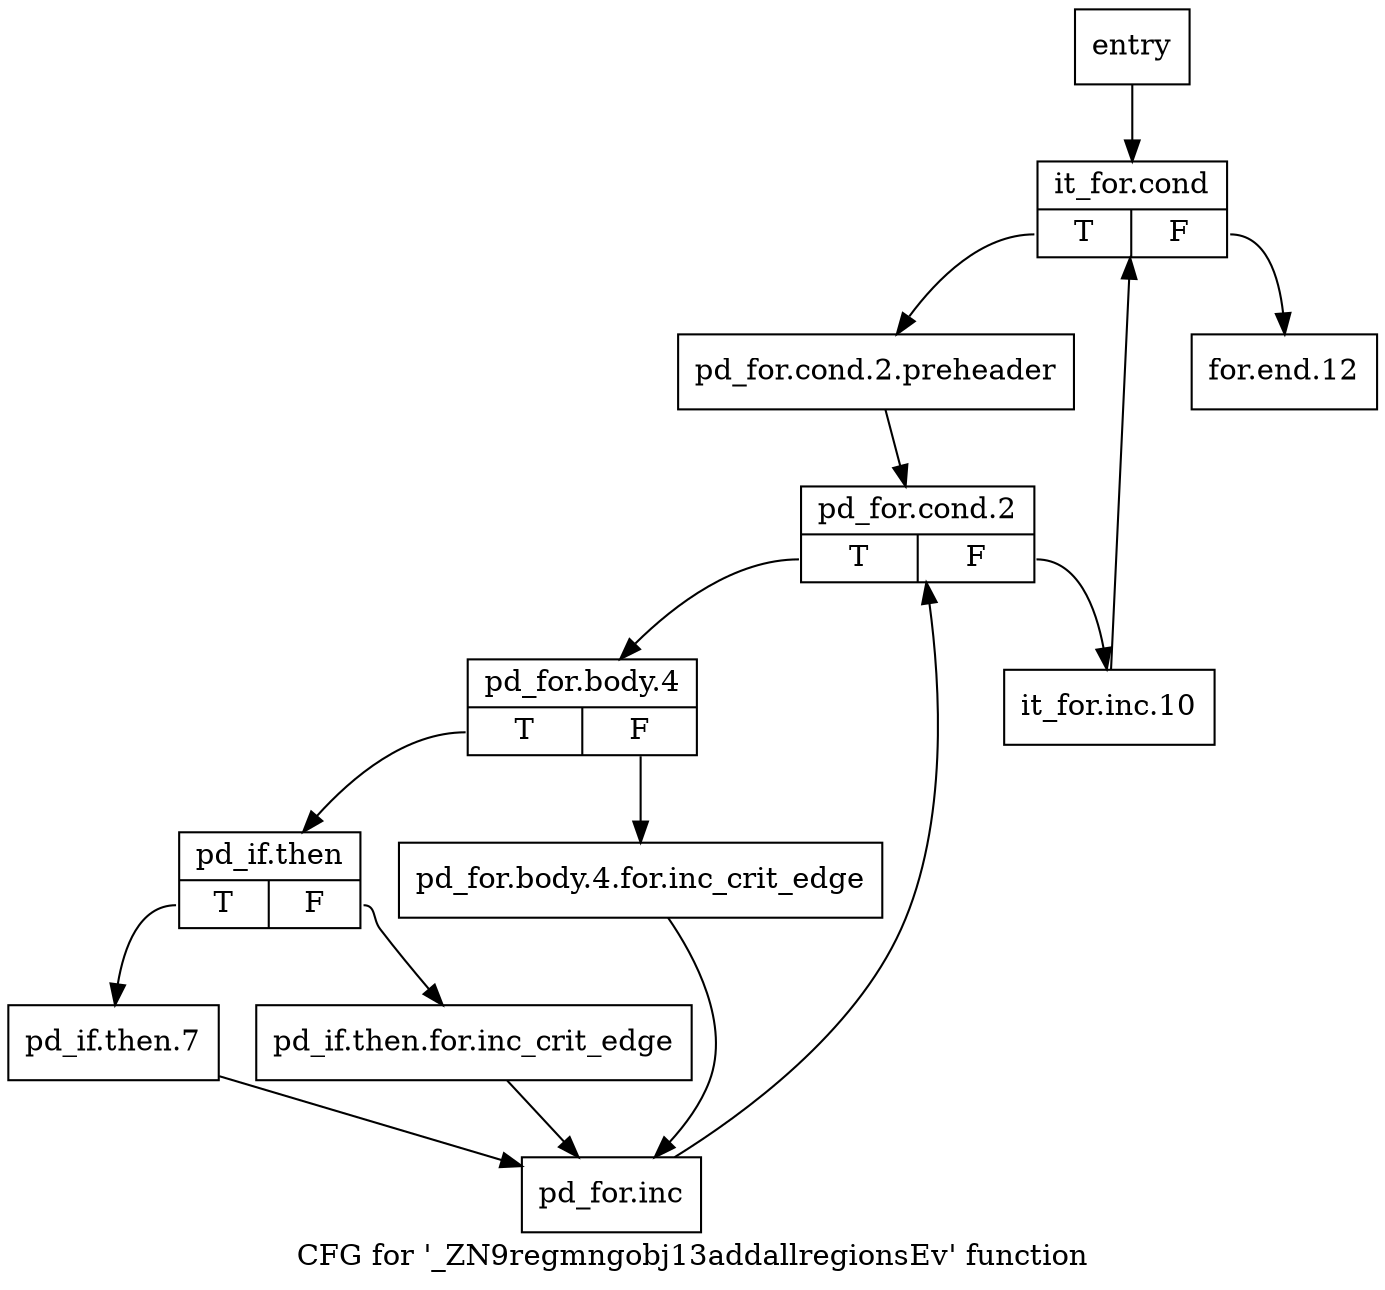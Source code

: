 digraph "CFG for '_ZN9regmngobj13addallregionsEv' function" {
	label="CFG for '_ZN9regmngobj13addallregionsEv' function";

	Node0x2383270 [shape=record,label="{entry}"];
	Node0x2383270 -> Node0x23832c0;
	Node0x23832c0 [shape=record,label="{it_for.cond|{<s0>T|<s1>F}}"];
	Node0x23832c0:s0 -> Node0x2383310;
	Node0x23832c0:s1 -> Node0x23835e0;
	Node0x2383310 [shape=record,label="{pd_for.cond.2.preheader}"];
	Node0x2383310 -> Node0x2383360;
	Node0x2383360 [shape=record,label="{pd_for.cond.2|{<s0>T|<s1>F}}"];
	Node0x2383360:s0 -> Node0x23833b0;
	Node0x2383360:s1 -> Node0x2383590;
	Node0x23833b0 [shape=record,label="{pd_for.body.4|{<s0>T|<s1>F}}"];
	Node0x23833b0:s0 -> Node0x2383450;
	Node0x23833b0:s1 -> Node0x2383400;
	Node0x2383400 [shape=record,label="{pd_for.body.4.for.inc_crit_edge}"];
	Node0x2383400 -> Node0x2383540;
	Node0x2383450 [shape=record,label="{pd_if.then|{<s0>T|<s1>F}}"];
	Node0x2383450:s0 -> Node0x23834f0;
	Node0x2383450:s1 -> Node0x23834a0;
	Node0x23834a0 [shape=record,label="{pd_if.then.for.inc_crit_edge}"];
	Node0x23834a0 -> Node0x2383540;
	Node0x23834f0 [shape=record,label="{pd_if.then.7}"];
	Node0x23834f0 -> Node0x2383540;
	Node0x2383540 [shape=record,label="{pd_for.inc}"];
	Node0x2383540 -> Node0x2383360;
	Node0x2383590 [shape=record,label="{it_for.inc.10}"];
	Node0x2383590 -> Node0x23832c0;
	Node0x23835e0 [shape=record,label="{for.end.12}"];
}
